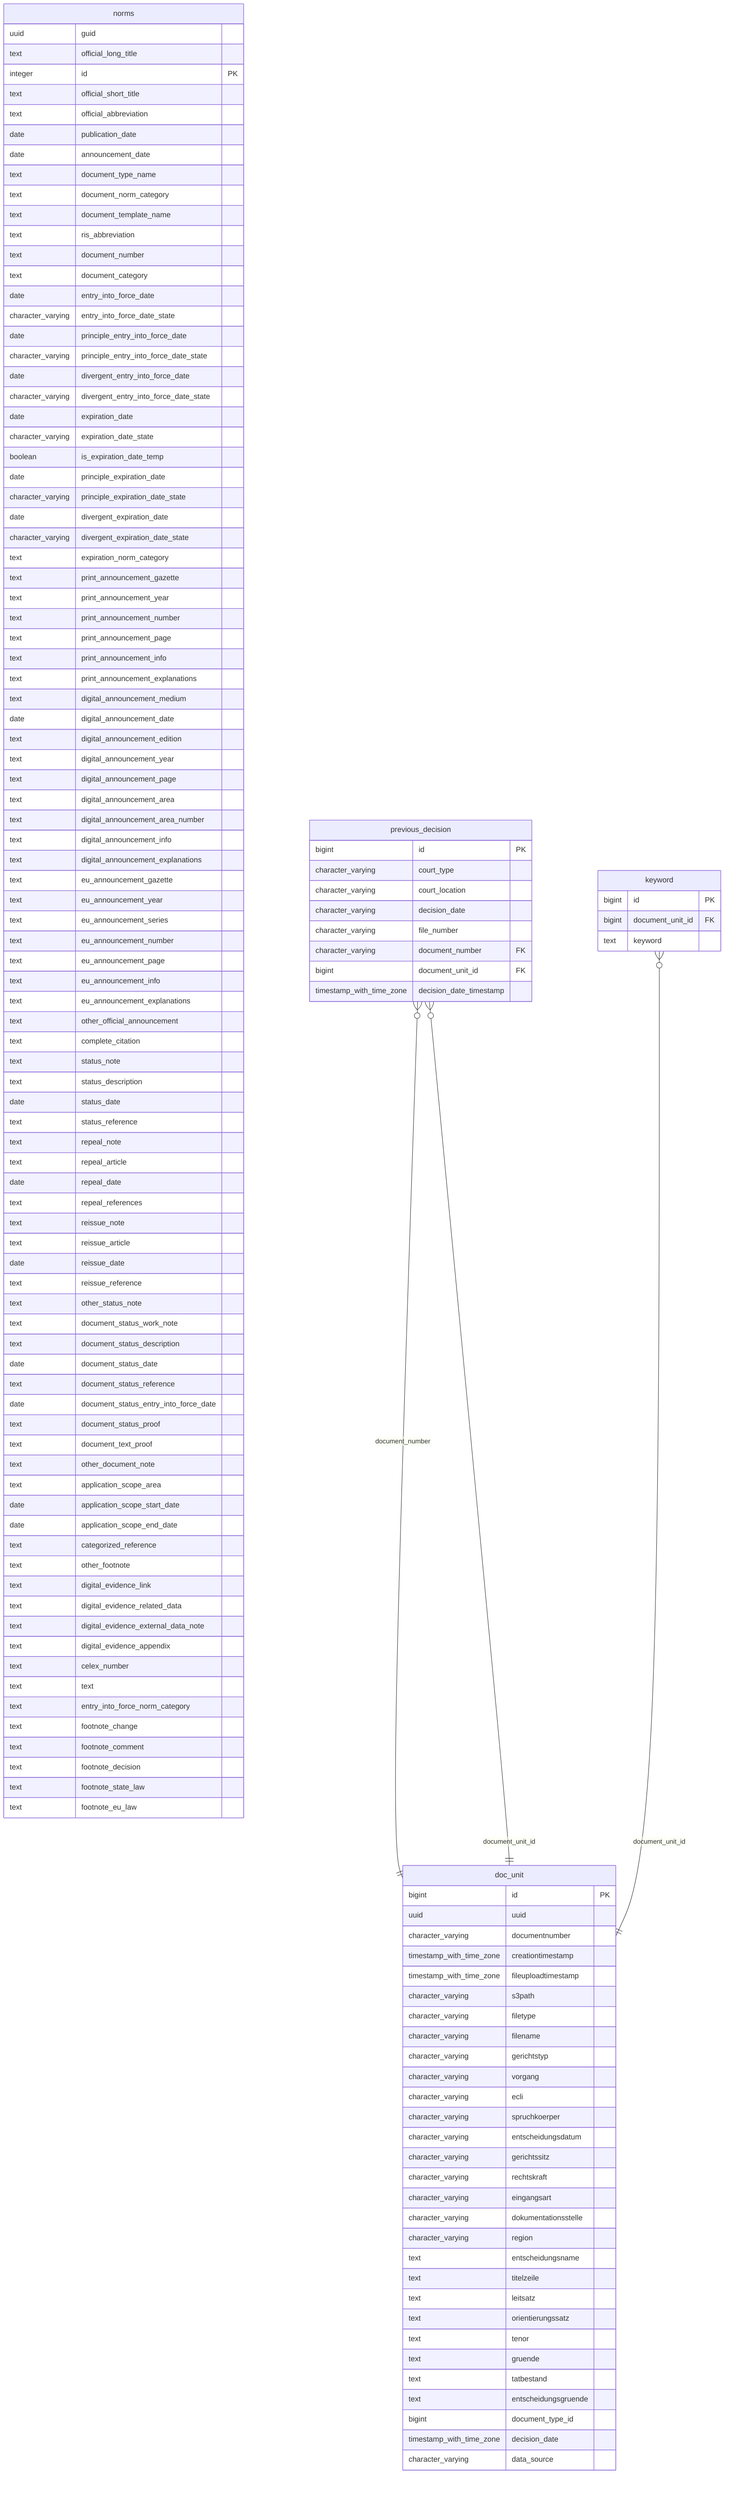 erDiagram
    doc_unit {
        bigint id PK
        uuid uuid 
        character_varying documentnumber 
        timestamp_with_time_zone creationtimestamp 
        timestamp_with_time_zone fileuploadtimestamp 
        character_varying s3path 
        character_varying filetype 
        character_varying filename 
        character_varying gerichtstyp 
        character_varying vorgang 
        character_varying ecli 
        character_varying spruchkoerper 
        character_varying entscheidungsdatum 
        character_varying gerichtssitz 
        character_varying rechtskraft 
        character_varying eingangsart 
        character_varying dokumentationsstelle 
        character_varying region 
        text entscheidungsname 
        text titelzeile 
        text leitsatz 
        text orientierungssatz 
        text tenor 
        text gruende 
        text tatbestand 
        text entscheidungsgruende 
        bigint document_type_id 
        timestamp_with_time_zone decision_date 
        character_varying data_source 
    }

    norms {
        uuid guid 
        text official_long_title 
        integer id PK
        text official_short_title 
        text official_abbreviation 
        date publication_date 
        date announcement_date 
        text document_type_name 
        text document_norm_category 
        text document_template_name 
        text ris_abbreviation 
        text document_number 
        text document_category 
        date entry_into_force_date 
        character_varying entry_into_force_date_state 
        date principle_entry_into_force_date 
        character_varying principle_entry_into_force_date_state 
        date divergent_entry_into_force_date 
        character_varying divergent_entry_into_force_date_state 
        date expiration_date 
        character_varying expiration_date_state 
        boolean is_expiration_date_temp 
        date principle_expiration_date 
        character_varying principle_expiration_date_state 
        date divergent_expiration_date 
        character_varying divergent_expiration_date_state 
        text expiration_norm_category 
        text print_announcement_gazette 
        text print_announcement_year 
        text print_announcement_number 
        text print_announcement_page 
        text print_announcement_info 
        text print_announcement_explanations 
        text digital_announcement_medium 
        date digital_announcement_date 
        text digital_announcement_edition 
        text digital_announcement_year 
        text digital_announcement_page 
        text digital_announcement_area 
        text digital_announcement_area_number 
        text digital_announcement_info 
        text digital_announcement_explanations 
        text eu_announcement_gazette 
        text eu_announcement_year 
        text eu_announcement_series 
        text eu_announcement_number 
        text eu_announcement_page 
        text eu_announcement_info 
        text eu_announcement_explanations 
        text other_official_announcement 
        text complete_citation 
        text status_note 
        text status_description 
        date status_date 
        text status_reference 
        text repeal_note 
        text repeal_article 
        date repeal_date 
        text repeal_references 
        text reissue_note 
        text reissue_article 
        date reissue_date 
        text reissue_reference 
        text other_status_note 
        text document_status_work_note 
        text document_status_description 
        date document_status_date 
        text document_status_reference 
        date document_status_entry_into_force_date 
        text document_status_proof 
        text document_text_proof 
        text other_document_note 
        text application_scope_area 
        date application_scope_start_date 
        date application_scope_end_date 
        text categorized_reference 
        text other_footnote 
        text digital_evidence_link 
        text digital_evidence_related_data 
        text digital_evidence_external_data_note 
        text digital_evidence_appendix 
        text celex_number 
        text text 
        text entry_into_force_norm_category 
        text footnote_change 
        text footnote_comment 
        text footnote_decision 
        text footnote_state_law 
        text footnote_eu_law 
    }

    keyword {
        bigint id PK
        bigint document_unit_id FK
        text keyword 
    }

    previous_decision {
        bigint id PK
        character_varying court_type 
        character_varying court_location 
        character_varying decision_date 
        character_varying file_number 
        character_varying document_number FK
        bigint document_unit_id FK
        timestamp_with_time_zone decision_date_timestamp 
    }

    previous_decision }o--|| doc_unit : "document_number"
    previous_decision }o--|| doc_unit : "document_unit_id"
    keyword }o--|| doc_unit : "document_unit_id"